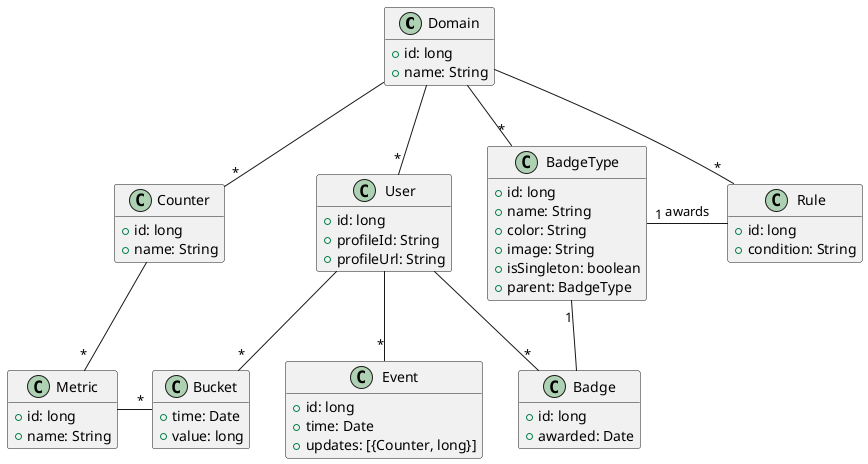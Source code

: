 @startuml

hide empty methods

class Domain {
    + id: long
    + name: String
}

Domain -- "*" User
Domain -- "*" Counter
Domain -- "*" BadgeType
Domain -- "*" Rule

class User {
    + id: long
    + profileId: String
    + profileUrl: String
}

User -- "*" Bucket
User -- "*" Event
User -- "*" Badge

class Counter {
    + id: long
    + name: String
}

Counter -- "*" Metric

class Metric {
    + id: long
    + name: String
}

Metric - "*" Bucket

class Bucket {
    + time: Date
    + value: long
}

class BadgeType {
    + id: long
    + name: String
    + color: String
    + image: String
    + isSingleton: boolean
    + parent: BadgeType
}

BadgeType "1" -- Badge

class Badge {
    + id: long
    + awarded: Date
}

class Rule {
    + id: long
    + condition: String
}

BadgeType "1" - Rule : "awards"

class Event {
    + id: long
    + time: Date
    + updates: [{Counter, long}]
}

@enduml